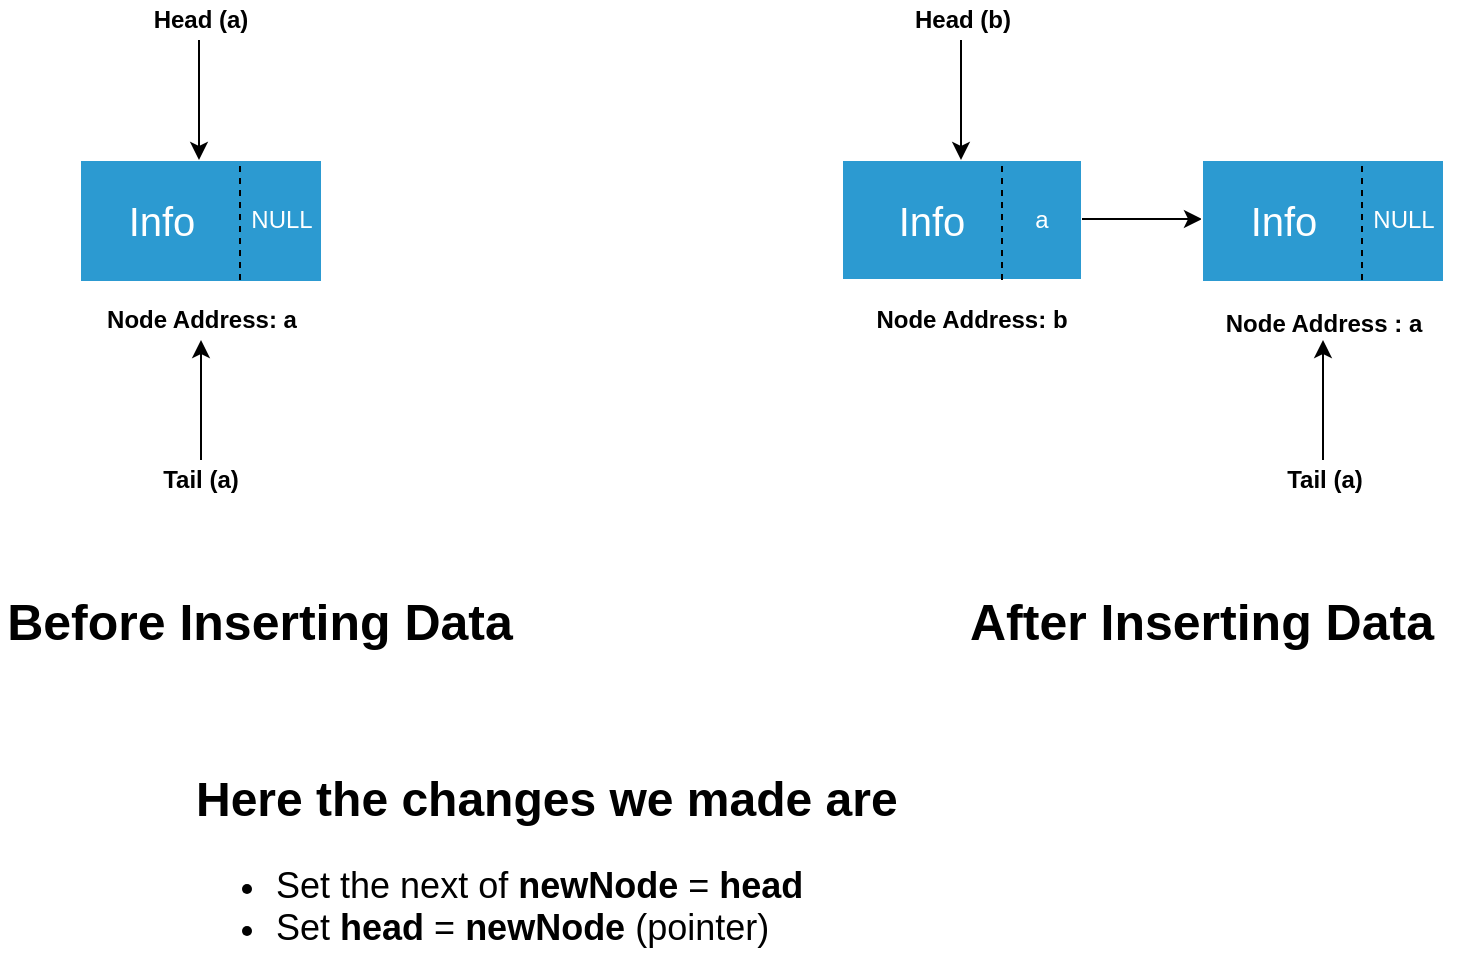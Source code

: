 <mxfile version="10.8.3" type="device"><diagram id="qtDdCfC-HJUbfaWcTWUQ" name="Page-1"><mxGraphModel dx="840" dy="415" grid="1" gridSize="10" guides="1" tooltips="1" connect="1" arrows="1" fold="1" page="1" pageScale="1" pageWidth="827" pageHeight="1169" math="0" shadow="0"><root><mxCell id="0"/><mxCell id="1" parent="0"/><mxCell id="z3pFBnnnduvWS14skqTc-1" value="" style="rounded=0;whiteSpace=wrap;html=1;fillColor=#2C9AD1;strokeColor=#FFFFFF;" parent="1" vertex="1"><mxGeometry x="421" y="80" width="120" height="60" as="geometry"/></mxCell><mxCell id="z3pFBnnnduvWS14skqTc-2" value="" style="endArrow=classic;html=1;" parent="1" edge="1"><mxGeometry width="50" height="50" relative="1" as="geometry"><mxPoint x="541" y="109.5" as="sourcePoint"/><mxPoint x="601" y="109.5" as="targetPoint"/><Array as="points"/></mxGeometry></mxCell><mxCell id="z3pFBnnnduvWS14skqTc-3" value="" style="endArrow=none;dashed=1;html=1;" parent="1" edge="1"><mxGeometry width="50" height="50" relative="1" as="geometry"><mxPoint x="501" y="140" as="sourcePoint"/><mxPoint x="501" y="80" as="targetPoint"/></mxGeometry></mxCell><mxCell id="z3pFBnnnduvWS14skqTc-4" value="" style="rounded=0;whiteSpace=wrap;html=1;fillColor=#2C9AD1;fontColor=#FFFFFF;strokeColor=#FFFFFF;" parent="1" vertex="1"><mxGeometry x="601" y="80" width="121" height="61" as="geometry"/></mxCell><mxCell id="z3pFBnnnduvWS14skqTc-5" value="" style="endArrow=none;dashed=1;html=1;" parent="1" edge="1"><mxGeometry width="50" height="50" relative="1" as="geometry"><mxPoint x="681" y="140" as="sourcePoint"/><mxPoint x="681" y="80" as="targetPoint"/></mxGeometry></mxCell><object label="Node Address: b" id="z3pFBnnnduvWS14skqTc-6"><mxCell style="text;html=1;strokeColor=none;fillColor=none;align=center;verticalAlign=middle;whiteSpace=wrap;rounded=0;fontStyle=1" parent="1" vertex="1"><mxGeometry x="431" y="150" width="110" height="20" as="geometry"/></mxCell></object><object label="Node Address : a" id="z3pFBnnnduvWS14skqTc-7"><mxCell style="text;html=1;strokeColor=none;fillColor=none;align=center;verticalAlign=middle;whiteSpace=wrap;rounded=0;fontStyle=1" parent="1" vertex="1"><mxGeometry x="606.5" y="151.5" width="110" height="21" as="geometry"/></mxCell></object><mxCell id="z3pFBnnnduvWS14skqTc-8" value="a" style="text;html=1;align=center;verticalAlign=middle;whiteSpace=wrap;rounded=0;fontColor=#FFFFFF;" parent="1" vertex="1"><mxGeometry x="501" y="100" width="40" height="20" as="geometry"/></mxCell><mxCell id="z3pFBnnnduvWS14skqTc-9" value="NULL" style="text;html=1;strokeColor=none;fillColor=none;align=center;verticalAlign=middle;whiteSpace=wrap;rounded=0;fontColor=#FFFFFF;" parent="1" vertex="1"><mxGeometry x="682" y="100" width="40" height="20" as="geometry"/></mxCell><mxCell id="z3pFBnnnduvWS14skqTc-10" value="" style="endArrow=classic;html=1;" parent="1" edge="1"><mxGeometry width="50" height="50" relative="1" as="geometry"><mxPoint x="480.5" y="20" as="sourcePoint"/><mxPoint x="480.5" y="80" as="targetPoint"/></mxGeometry></mxCell><mxCell id="z3pFBnnnduvWS14skqTc-11" value="" style="endArrow=classic;html=1;" parent="1" edge="1"><mxGeometry width="50" height="50" relative="1" as="geometry"><mxPoint x="661.5" y="230" as="sourcePoint"/><mxPoint x="661.5" y="170" as="targetPoint"/></mxGeometry></mxCell><mxCell id="z3pFBnnnduvWS14skqTc-12" value="Head (b)" style="text;html=1;strokeColor=none;fillColor=none;align=center;verticalAlign=middle;whiteSpace=wrap;rounded=0;fontStyle=1" parent="1" vertex="1"><mxGeometry x="451.5" width="59" height="20" as="geometry"/></mxCell><mxCell id="z3pFBnnnduvWS14skqTc-13" value="&lt;b&gt;Tail (a)&lt;/b&gt;" style="text;html=1;strokeColor=none;fillColor=none;align=center;verticalAlign=middle;whiteSpace=wrap;rounded=0;" parent="1" vertex="1"><mxGeometry x="632.5" y="230" width="59" height="20" as="geometry"/></mxCell><mxCell id="z3pFBnnnduvWS14skqTc-14" value="" style="rounded=0;whiteSpace=wrap;html=1;fillColor=#2C9AD1;strokeColor=#FFFFFF;" parent="1" vertex="1"><mxGeometry x="40" y="80" width="121" height="61" as="geometry"/></mxCell><mxCell id="z3pFBnnnduvWS14skqTc-15" value="" style="endArrow=none;dashed=1;html=1;" parent="1" edge="1"><mxGeometry width="50" height="50" relative="1" as="geometry"><mxPoint x="120" y="140" as="sourcePoint"/><mxPoint x="120" y="80" as="targetPoint"/></mxGeometry></mxCell><mxCell id="z3pFBnnnduvWS14skqTc-16" value="" style="endArrow=classic;html=1;" parent="1" edge="1"><mxGeometry width="50" height="50" relative="1" as="geometry"><mxPoint x="100.5" y="230" as="sourcePoint"/><mxPoint x="100.5" y="170" as="targetPoint"/></mxGeometry></mxCell><object label="Node Address: a" id="z3pFBnnnduvWS14skqTc-17"><mxCell style="text;html=1;strokeColor=none;fillColor=none;align=center;verticalAlign=middle;whiteSpace=wrap;rounded=0;fontStyle=1" parent="1" vertex="1"><mxGeometry x="45.5" y="150" width="110" height="20" as="geometry"/></mxCell></object><mxCell id="z3pFBnnnduvWS14skqTc-18" value="NULL" style="text;html=1;strokeColor=none;fillColor=none;align=center;verticalAlign=middle;whiteSpace=wrap;rounded=0;fontColor=#FFFFFF;" parent="1" vertex="1"><mxGeometry x="121" y="100" width="40" height="20" as="geometry"/></mxCell><mxCell id="z3pFBnnnduvWS14skqTc-19" value="" style="endArrow=classic;html=1;" parent="1" edge="1"><mxGeometry width="50" height="50" relative="1" as="geometry"><mxPoint x="99.5" y="20" as="sourcePoint"/><mxPoint x="99.5" y="80" as="targetPoint"/></mxGeometry></mxCell><mxCell id="z3pFBnnnduvWS14skqTc-20" value="Head (a)" style="text;html=1;strokeColor=none;fillColor=none;align=center;verticalAlign=middle;whiteSpace=wrap;rounded=0;fontStyle=1" parent="1" vertex="1"><mxGeometry x="66" width="69" height="20" as="geometry"/></mxCell><mxCell id="z3pFBnnnduvWS14skqTc-21" value="&lt;b&gt;Tail (a)&lt;/b&gt;" style="text;html=1;strokeColor=none;fillColor=none;align=center;verticalAlign=middle;whiteSpace=wrap;rounded=0;" parent="1" vertex="1"><mxGeometry x="71" y="230" width="59" height="20" as="geometry"/></mxCell><mxCell id="z3pFBnnnduvWS14skqTc-22" value="Before Inserting Data" style="text;html=1;strokeColor=none;fillColor=none;align=center;verticalAlign=middle;whiteSpace=wrap;rounded=0;fontStyle=1;fontSize=25;" parent="1" vertex="1"><mxGeometry y="270" width="260" height="80" as="geometry"/></mxCell><mxCell id="z3pFBnnnduvWS14skqTc-23" value="After Inserting Data" style="text;html=1;strokeColor=none;fillColor=none;align=center;verticalAlign=middle;whiteSpace=wrap;rounded=0;fontStyle=1;fontSize=25;" parent="1" vertex="1"><mxGeometry x="471" y="270" width="260" height="80" as="geometry"/></mxCell><mxCell id="z3pFBnnnduvWS14skqTc-24" value="Info" style="text;html=1;strokeColor=none;fillColor=none;align=center;verticalAlign=middle;whiteSpace=wrap;rounded=0;fontSize=20;fontColor=#FFFFFF;" parent="1" vertex="1"><mxGeometry x="61" y="100" width="40" height="20" as="geometry"/></mxCell><mxCell id="z3pFBnnnduvWS14skqTc-25" value="Info" style="text;html=1;strokeColor=none;fillColor=none;align=center;verticalAlign=middle;whiteSpace=wrap;rounded=0;fontSize=20;fontColor=#FFFFFF;" parent="1" vertex="1"><mxGeometry x="446" y="100" width="40" height="20" as="geometry"/></mxCell><mxCell id="z3pFBnnnduvWS14skqTc-26" value="Info" style="text;html=1;strokeColor=none;fillColor=none;align=center;verticalAlign=middle;whiteSpace=wrap;rounded=0;fontSize=20;fontColor=#FFFFFF;" parent="1" vertex="1"><mxGeometry x="622" y="100" width="40" height="20" as="geometry"/></mxCell><mxCell id="UWrvAQ73e-XUFW8Kloyh-1" value="&lt;h1&gt;Here the changes we made are&lt;/h1&gt;&lt;div&gt;&lt;ul style=&quot;font-size: 18px&quot;&gt;&lt;li&gt;&lt;div&gt;Set the next of &lt;b&gt;newNode&lt;/b&gt;&amp;nbsp;= &lt;b&gt;head&lt;/b&gt;&lt;/div&gt;&lt;/li&gt;&lt;li&gt;&lt;div&gt;Set &lt;b&gt;head&lt;/b&gt;&amp;nbsp;= &lt;b&gt;newNode&amp;nbsp;&lt;/b&gt;(pointer)&lt;/div&gt;&lt;/li&gt;&lt;/ul&gt;&lt;/div&gt;" style="text;html=1;strokeColor=none;fillColor=none;spacing=5;spacingTop=-20;whiteSpace=wrap;overflow=hidden;rounded=0;" vertex="1" parent="1"><mxGeometry x="93" y="380" width="639" height="100" as="geometry"/></mxCell></root></mxGraphModel></diagram></mxfile>